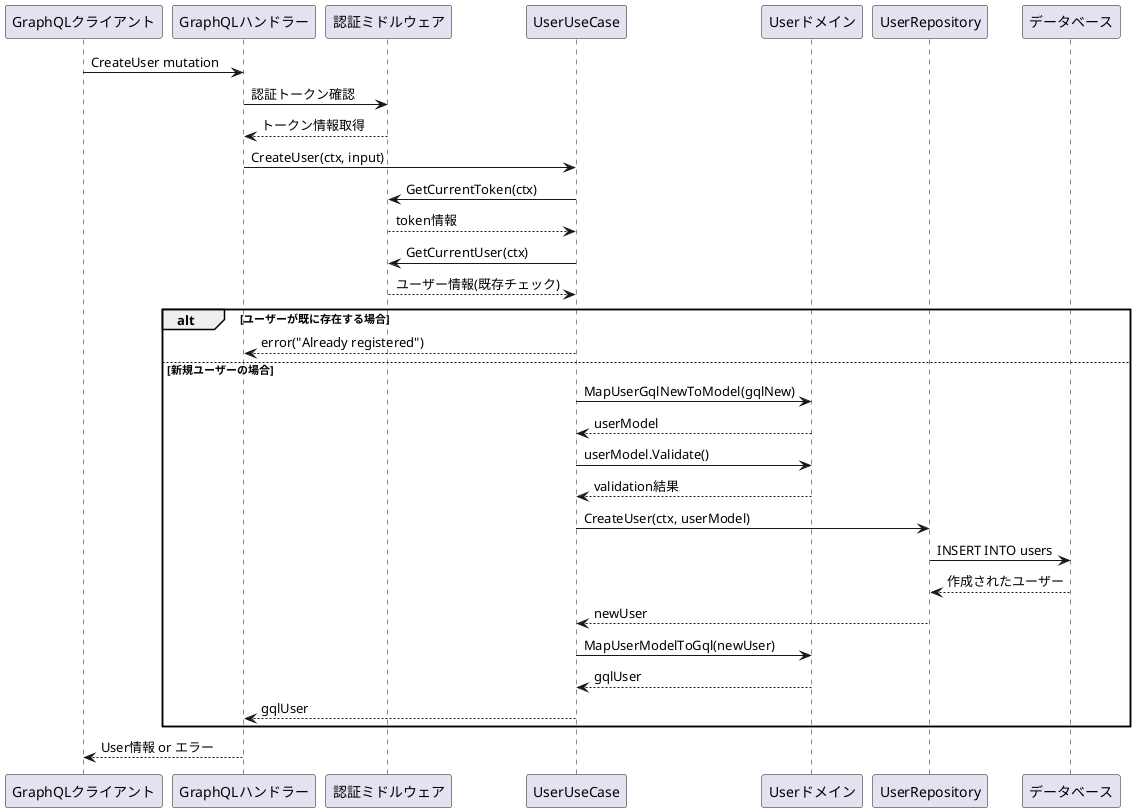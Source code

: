 @startuml CreateUser
participant "GraphQLクライアント" as Client
participant "GraphQLハンドラー" as Handler
participant "認証ミドルウェア" as Middleware
participant "UserUseCase" as UseCase
participant "Userドメイン" as Domain
participant "UserRepository" as Repo
participant "データベース" as DB

Client -> Handler: CreateUser mutation
Handler -> Middleware: 認証トークン確認
Middleware --> Handler: トークン情報取得

Handler -> UseCase: CreateUser(ctx, input)
UseCase -> Middleware: GetCurrentToken(ctx)
Middleware --> UseCase: token情報

UseCase -> Middleware: GetCurrentUser(ctx)
Middleware --> UseCase: ユーザー情報(既存チェック)

alt ユーザーが既に存在する場合
    UseCase --> Handler: error("Already registered")
else 新規ユーザーの場合
    UseCase -> Domain: MapUserGqlNewToModel(gqlNew)
    Domain --> UseCase: userModel
    UseCase -> Domain: userModel.Validate()
    Domain --> UseCase: validation結果
    
    UseCase -> Repo: CreateUser(ctx, userModel)
    Repo -> DB: INSERT INTO users
    DB --> Repo: 作成されたユーザー
    Repo --> UseCase: newUser
    
    UseCase -> Domain: MapUserModelToGql(newUser)
    Domain --> UseCase: gqlUser
    UseCase --> Handler: gqlUser
end

Handler --> Client: User情報 or エラー
@enduml